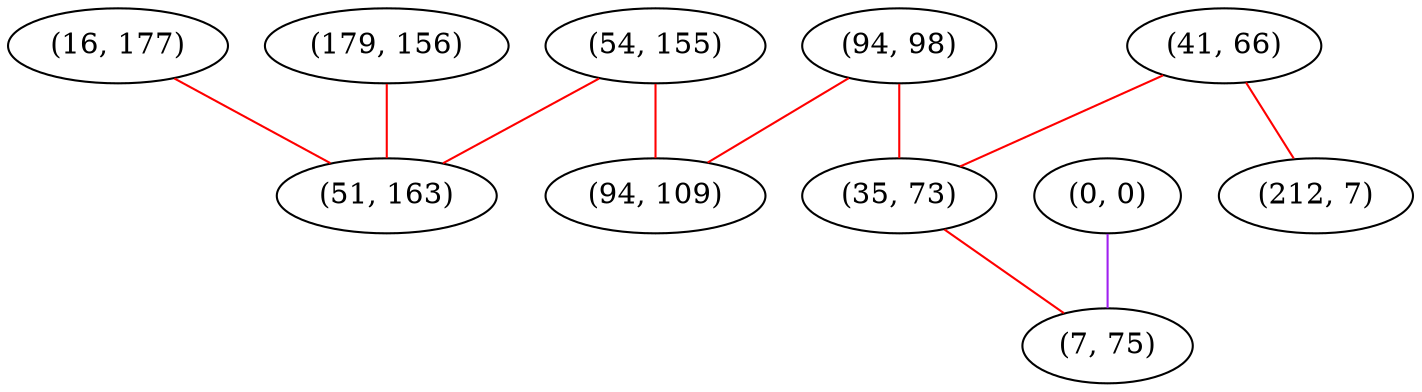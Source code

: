 graph "" {
"(16, 177)";
"(0, 0)";
"(179, 156)";
"(54, 155)";
"(94, 98)";
"(41, 66)";
"(212, 7)";
"(35, 73)";
"(51, 163)";
"(7, 75)";
"(94, 109)";
"(16, 177)" -- "(51, 163)"  [color=red, key=0, weight=1];
"(0, 0)" -- "(7, 75)"  [color=purple, key=0, weight=4];
"(179, 156)" -- "(51, 163)"  [color=red, key=0, weight=1];
"(54, 155)" -- "(51, 163)"  [color=red, key=0, weight=1];
"(54, 155)" -- "(94, 109)"  [color=red, key=0, weight=1];
"(94, 98)" -- "(35, 73)"  [color=red, key=0, weight=1];
"(94, 98)" -- "(94, 109)"  [color=red, key=0, weight=1];
"(41, 66)" -- "(212, 7)"  [color=red, key=0, weight=1];
"(41, 66)" -- "(35, 73)"  [color=red, key=0, weight=1];
"(35, 73)" -- "(7, 75)"  [color=red, key=0, weight=1];
}
